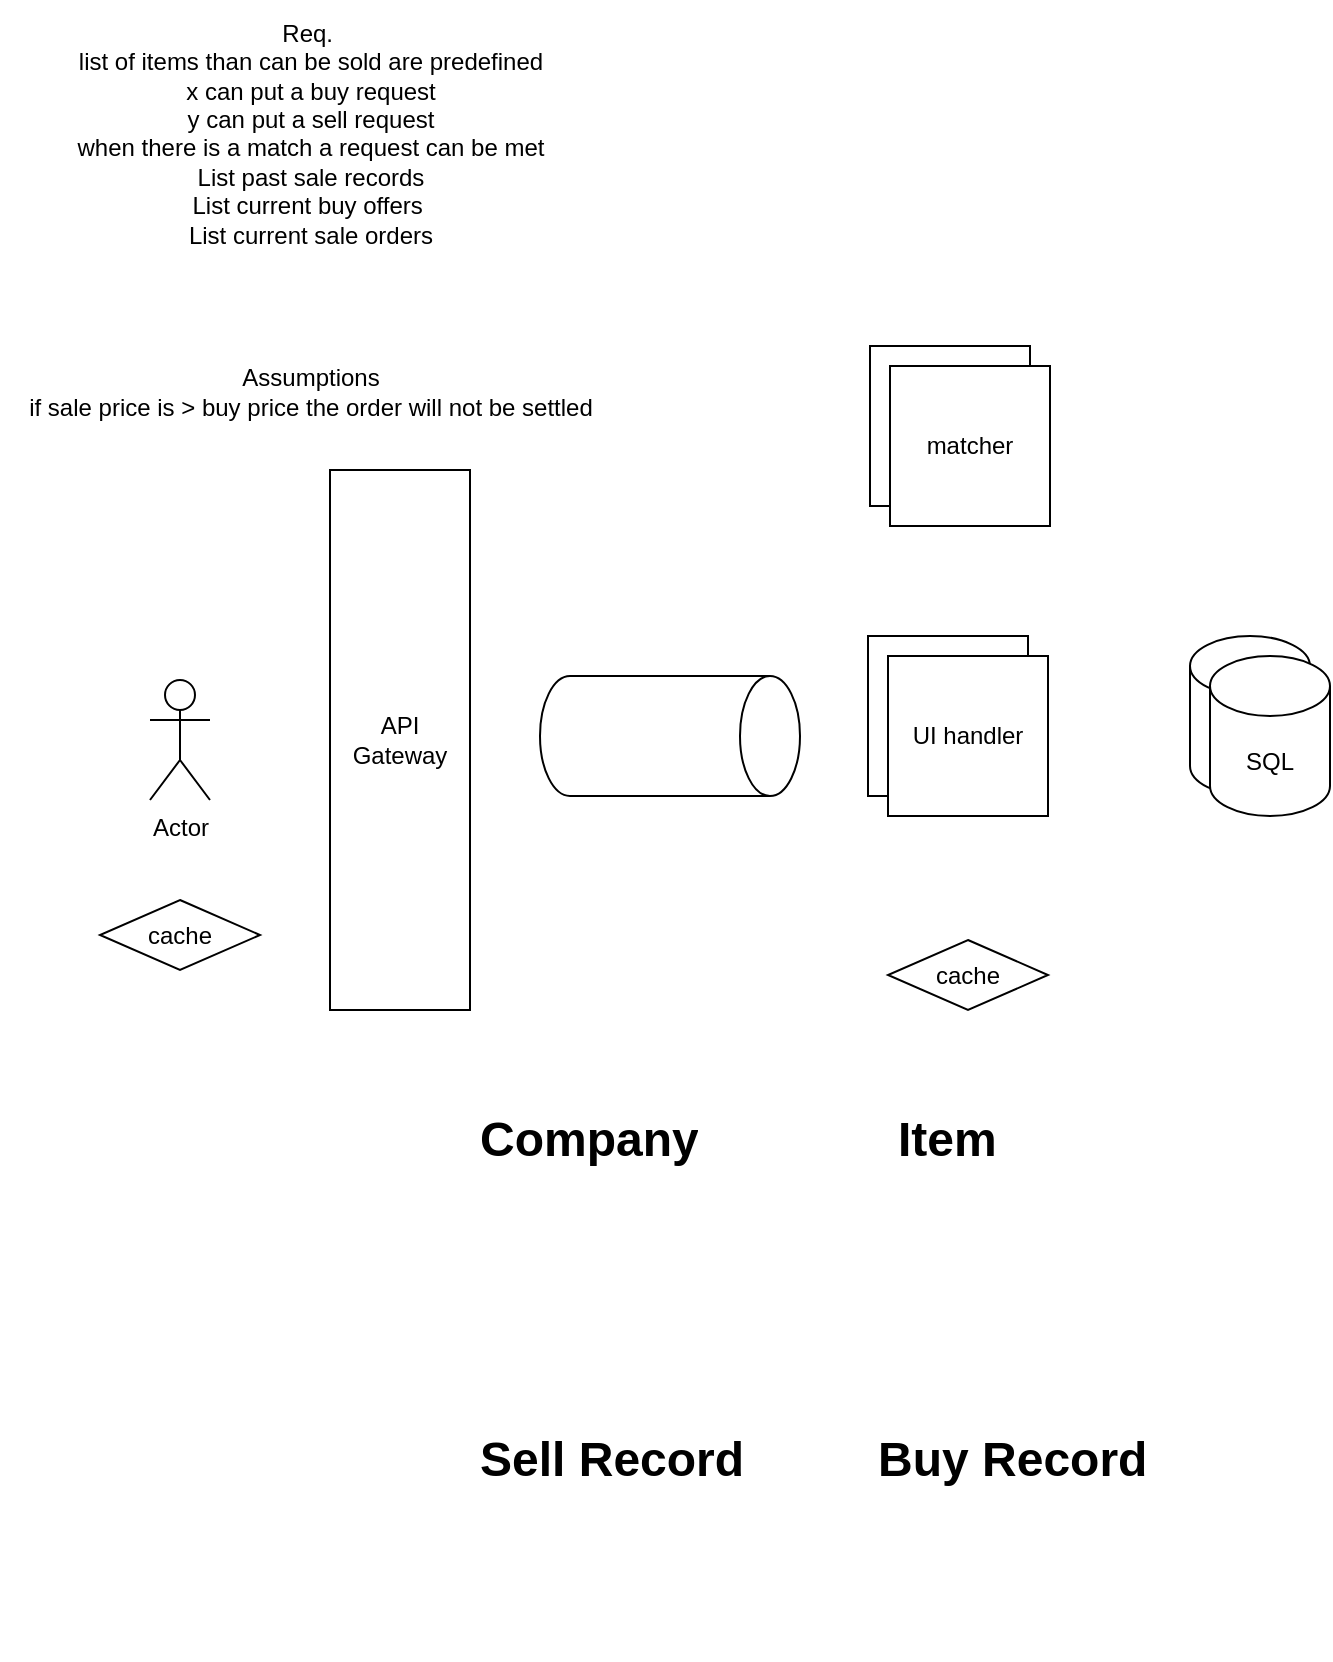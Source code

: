 <mxfile version="21.1.5" type="github">
  <diagram name="Page-1" id="a34WWTlVmY8gnKJxBDup">
    <mxGraphModel dx="1357" dy="-684" grid="1" gridSize="10" guides="1" tooltips="1" connect="1" arrows="1" fold="1" page="1" pageScale="1" pageWidth="827" pageHeight="1169" math="0" shadow="0">
      <root>
        <mxCell id="0" />
        <mxCell id="1" parent="0" />
        <mxCell id="UJBx3O05_DqvKXMGEAJc-1" value="Req.&amp;nbsp;&lt;br&gt;list of items than can be sold are predefined&lt;br&gt;x can put a buy request&lt;br&gt;y can put a sell request&lt;br&gt;when there is a match a request can be met&lt;br&gt;List past sale records&lt;br&gt;List current buy offers&amp;nbsp;&lt;br&gt;List current sale orders&lt;br&gt;&lt;br&gt;&lt;br&gt;&lt;br&gt;&lt;br&gt;Assumptions&lt;br&gt;if sale price is &amp;gt; buy price the order will not be settled" style="text;html=1;align=center;verticalAlign=middle;resizable=0;points=[];autosize=1;strokeColor=none;fillColor=none;" vertex="1" parent="1">
          <mxGeometry x="-5" y="1180" width="310" height="220" as="geometry" />
        </mxCell>
        <mxCell id="UJBx3O05_DqvKXMGEAJc-2" value="Actor" style="shape=umlActor;verticalLabelPosition=bottom;verticalAlign=top;html=1;outlineConnect=0;" vertex="1" parent="1">
          <mxGeometry x="70" y="1520" width="30" height="60" as="geometry" />
        </mxCell>
        <mxCell id="UJBx3O05_DqvKXMGEAJc-3" value="API Gateway" style="rounded=0;whiteSpace=wrap;html=1;" vertex="1" parent="1">
          <mxGeometry x="160" y="1415" width="70" height="270" as="geometry" />
        </mxCell>
        <mxCell id="UJBx3O05_DqvKXMGEAJc-6" value="Backend" style="whiteSpace=wrap;html=1;aspect=fixed;" vertex="1" parent="1">
          <mxGeometry x="429" y="1498" width="80" height="80" as="geometry" />
        </mxCell>
        <mxCell id="UJBx3O05_DqvKXMGEAJc-7" value="UI handler" style="whiteSpace=wrap;html=1;aspect=fixed;" vertex="1" parent="1">
          <mxGeometry x="439" y="1508" width="80" height="80" as="geometry" />
        </mxCell>
        <mxCell id="UJBx3O05_DqvKXMGEAJc-8" value="" style="shape=cylinder3;whiteSpace=wrap;html=1;boundedLbl=1;backgroundOutline=1;size=15;" vertex="1" parent="1">
          <mxGeometry x="590" y="1498" width="60" height="80" as="geometry" />
        </mxCell>
        <mxCell id="UJBx3O05_DqvKXMGEAJc-9" value="SQL" style="shape=cylinder3;whiteSpace=wrap;html=1;boundedLbl=1;backgroundOutline=1;size=15;" vertex="1" parent="1">
          <mxGeometry x="600" y="1508" width="60" height="80" as="geometry" />
        </mxCell>
        <mxCell id="UJBx3O05_DqvKXMGEAJc-10" value="cache" style="rhombus;whiteSpace=wrap;html=1;" vertex="1" parent="1">
          <mxGeometry x="439" y="1650" width="80" height="35" as="geometry" />
        </mxCell>
        <mxCell id="UJBx3O05_DqvKXMGEAJc-11" value="cache" style="rhombus;whiteSpace=wrap;html=1;" vertex="1" parent="1">
          <mxGeometry x="45" y="1630" width="80" height="35" as="geometry" />
        </mxCell>
        <mxCell id="UJBx3O05_DqvKXMGEAJc-12" value="" style="shape=cylinder3;whiteSpace=wrap;html=1;boundedLbl=1;backgroundOutline=1;size=15;rotation=90;" vertex="1" parent="1">
          <mxGeometry x="300" y="1483" width="60" height="130" as="geometry" />
        </mxCell>
        <mxCell id="UJBx3O05_DqvKXMGEAJc-13" value="&lt;h1&gt;Company&lt;/h1&gt;&lt;p&gt;&lt;br&gt;&lt;/p&gt;" style="text;html=1;strokeColor=none;fillColor=none;spacing=5;spacingTop=-20;whiteSpace=wrap;overflow=hidden;rounded=0;" vertex="1" parent="1">
          <mxGeometry x="230" y="1730" width="190" height="120" as="geometry" />
        </mxCell>
        <mxCell id="UJBx3O05_DqvKXMGEAJc-14" value="&lt;h1&gt;Item&lt;/h1&gt;&lt;p&gt;&lt;br&gt;&lt;/p&gt;" style="text;html=1;strokeColor=none;fillColor=none;spacing=5;spacingTop=-20;whiteSpace=wrap;overflow=hidden;rounded=0;" vertex="1" parent="1">
          <mxGeometry x="439" y="1730" width="190" height="120" as="geometry" />
        </mxCell>
        <mxCell id="UJBx3O05_DqvKXMGEAJc-15" value="&lt;h1&gt;Sell Record&lt;/h1&gt;" style="text;html=1;strokeColor=none;fillColor=none;spacing=5;spacingTop=-20;whiteSpace=wrap;overflow=hidden;rounded=0;" vertex="1" parent="1">
          <mxGeometry x="230" y="1890" width="190" height="120" as="geometry" />
        </mxCell>
        <mxCell id="UJBx3O05_DqvKXMGEAJc-16" value="&lt;h1&gt;Buy Record&lt;/h1&gt;" style="text;html=1;strokeColor=none;fillColor=none;spacing=5;spacingTop=-20;whiteSpace=wrap;overflow=hidden;rounded=0;" vertex="1" parent="1">
          <mxGeometry x="429" y="1890" width="190" height="120" as="geometry" />
        </mxCell>
        <mxCell id="UJBx3O05_DqvKXMGEAJc-18" value="Backend" style="whiteSpace=wrap;html=1;aspect=fixed;" vertex="1" parent="1">
          <mxGeometry x="430" y="1353" width="80" height="80" as="geometry" />
        </mxCell>
        <mxCell id="UJBx3O05_DqvKXMGEAJc-19" value="matcher" style="whiteSpace=wrap;html=1;aspect=fixed;" vertex="1" parent="1">
          <mxGeometry x="440" y="1363" width="80" height="80" as="geometry" />
        </mxCell>
      </root>
    </mxGraphModel>
  </diagram>
</mxfile>
